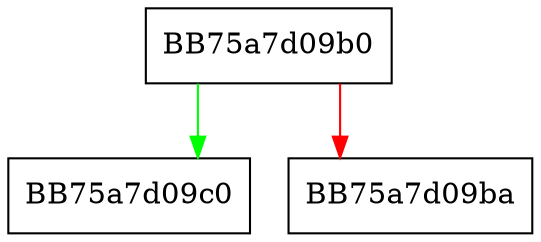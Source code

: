 digraph suffix {
  node [shape="box"];
  graph [splines=ortho];
  BB75a7d09b0 -> BB75a7d09c0 [color="green"];
  BB75a7d09b0 -> BB75a7d09ba [color="red"];
}